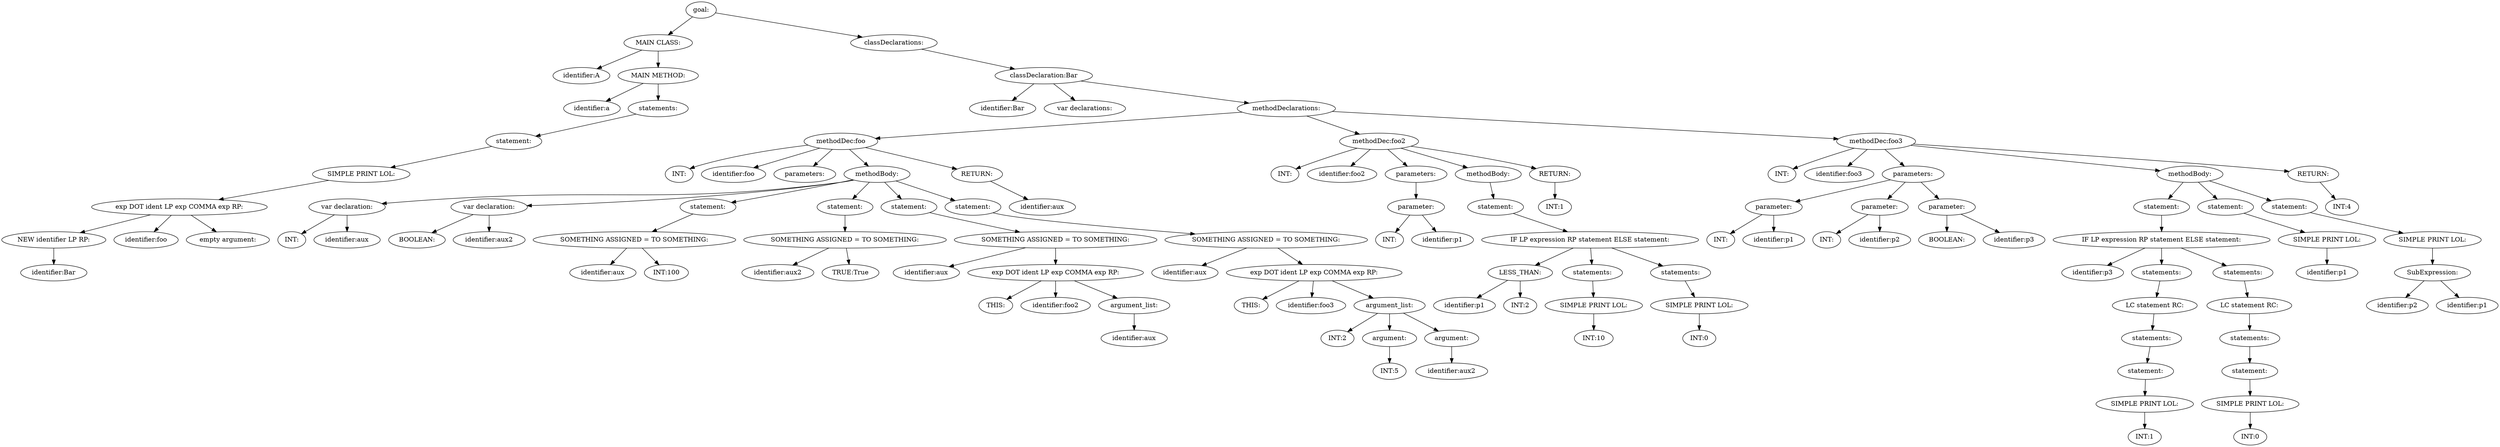 digraph {
n0 [label="goal:"];
n1 [label="MAIN CLASS:"];
n2 [label="identifier:A"];
n1 -> n2
n3 [label="MAIN METHOD:"];
n4 [label="identifier:a"];
n3 -> n4
n5 [label="statements:"];
n6 [label="statement:"];
n7 [label="SIMPLE PRINT LOL:"];
n8 [label="exp DOT ident LP exp COMMA exp RP:"];
n9 [label="NEW identifier LP RP:"];
n10 [label="identifier:Bar"];
n9 -> n10
n8 -> n9
n11 [label="identifier:foo"];
n8 -> n11
n12 [label="empty argument:"];
n8 -> n12
n7 -> n8
n6 -> n7
n5 -> n6
n3 -> n5
n1 -> n3
n0 -> n1
n13 [label="classDeclarations:"];
n14 [label="classDeclaration:Bar"];
n15 [label="identifier:Bar"];
n14 -> n15
n16 [label="var declarations:"];
n14 -> n16
n17 [label="methodDeclarations:"];
n18 [label="methodDec:foo"];
n19 [label="INT:"];
n18 -> n19
n20 [label="identifier:foo"];
n18 -> n20
n21 [label="parameters:"];
n18 -> n21
n22 [label="methodBody:"];
n23 [label="var declaration:"];
n24 [label="INT:"];
n23 -> n24
n25 [label="identifier:aux"];
n23 -> n25
n22 -> n23
n26 [label="var declaration:"];
n27 [label="BOOLEAN:"];
n26 -> n27
n28 [label="identifier:aux2"];
n26 -> n28
n22 -> n26
n29 [label="statement:"];
n30 [label="SOMETHING ASSIGNED = TO SOMETHING:"];
n31 [label="identifier:aux"];
n30 -> n31
n32 [label="INT:100"];
n30 -> n32
n29 -> n30
n22 -> n29
n33 [label="statement:"];
n34 [label="SOMETHING ASSIGNED = TO SOMETHING:"];
n35 [label="identifier:aux2"];
n34 -> n35
n36 [label="TRUE:True"];
n34 -> n36
n33 -> n34
n22 -> n33
n37 [label="statement:"];
n38 [label="SOMETHING ASSIGNED = TO SOMETHING:"];
n39 [label="identifier:aux"];
n38 -> n39
n40 [label="exp DOT ident LP exp COMMA exp RP:"];
n41 [label="THIS:"];
n40 -> n41
n42 [label="identifier:foo2"];
n40 -> n42
n43 [label="argument_list:"];
n44 [label="identifier:aux"];
n43 -> n44
n40 -> n43
n38 -> n40
n37 -> n38
n22 -> n37
n45 [label="statement:"];
n46 [label="SOMETHING ASSIGNED = TO SOMETHING:"];
n47 [label="identifier:aux"];
n46 -> n47
n48 [label="exp DOT ident LP exp COMMA exp RP:"];
n49 [label="THIS:"];
n48 -> n49
n50 [label="identifier:foo3"];
n48 -> n50
n51 [label="argument_list:"];
n52 [label="INT:2"];
n51 -> n52
n53 [label="argument:"];
n54 [label="INT:5"];
n53 -> n54
n51 -> n53
n55 [label="argument:"];
n56 [label="identifier:aux2"];
n55 -> n56
n51 -> n55
n48 -> n51
n46 -> n48
n45 -> n46
n22 -> n45
n18 -> n22
n57 [label="RETURN:"];
n58 [label="identifier:aux"];
n57 -> n58
n18 -> n57
n17 -> n18
n59 [label="methodDec:foo2"];
n60 [label="INT:"];
n59 -> n60
n61 [label="identifier:foo2"];
n59 -> n61
n62 [label="parameters:"];
n63 [label="parameter:"];
n64 [label="INT:"];
n63 -> n64
n65 [label="identifier:p1"];
n63 -> n65
n62 -> n63
n59 -> n62
n66 [label="methodBody:"];
n67 [label="statement:"];
n68 [label="IF LP expression RP statement ELSE statement:"];
n69 [label="LESS_THAN:"];
n70 [label="identifier:p1"];
n69 -> n70
n71 [label="INT:2"];
n69 -> n71
n68 -> n69
n72 [label="statements:"];
n73 [label="SIMPLE PRINT LOL:"];
n74 [label="INT:10"];
n73 -> n74
n72 -> n73
n68 -> n72
n75 [label="statements:"];
n76 [label="SIMPLE PRINT LOL:"];
n77 [label="INT:0"];
n76 -> n77
n75 -> n76
n68 -> n75
n67 -> n68
n66 -> n67
n59 -> n66
n78 [label="RETURN:"];
n79 [label="INT:1"];
n78 -> n79
n59 -> n78
n17 -> n59
n80 [label="methodDec:foo3"];
n81 [label="INT:"];
n80 -> n81
n82 [label="identifier:foo3"];
n80 -> n82
n83 [label="parameters:"];
n84 [label="parameter:"];
n85 [label="INT:"];
n84 -> n85
n86 [label="identifier:p1"];
n84 -> n86
n83 -> n84
n87 [label="parameter:"];
n88 [label="INT:"];
n87 -> n88
n89 [label="identifier:p2"];
n87 -> n89
n83 -> n87
n90 [label="parameter:"];
n91 [label="BOOLEAN:"];
n90 -> n91
n92 [label="identifier:p3"];
n90 -> n92
n83 -> n90
n80 -> n83
n93 [label="methodBody:"];
n94 [label="statement:"];
n95 [label="IF LP expression RP statement ELSE statement:"];
n96 [label="identifier:p3"];
n95 -> n96
n97 [label="statements:"];
n98 [label="LC statement RC:"];
n99 [label="statements:"];
n100 [label="statement:"];
n101 [label="SIMPLE PRINT LOL:"];
n102 [label="INT:1"];
n101 -> n102
n100 -> n101
n99 -> n100
n98 -> n99
n97 -> n98
n95 -> n97
n103 [label="statements:"];
n104 [label="LC statement RC:"];
n105 [label="statements:"];
n106 [label="statement:"];
n107 [label="SIMPLE PRINT LOL:"];
n108 [label="INT:0"];
n107 -> n108
n106 -> n107
n105 -> n106
n104 -> n105
n103 -> n104
n95 -> n103
n94 -> n95
n93 -> n94
n109 [label="statement:"];
n110 [label="SIMPLE PRINT LOL:"];
n111 [label="identifier:p1"];
n110 -> n111
n109 -> n110
n93 -> n109
n112 [label="statement:"];
n113 [label="SIMPLE PRINT LOL:"];
n114 [label="SubExpression:"];
n115 [label="identifier:p2"];
n114 -> n115
n116 [label="identifier:p1"];
n114 -> n116
n113 -> n114
n112 -> n113
n93 -> n112
n80 -> n93
n117 [label="RETURN:"];
n118 [label="INT:4"];
n117 -> n118
n80 -> n117
n17 -> n80
n14 -> n17
n13 -> n14
n0 -> n13
}
